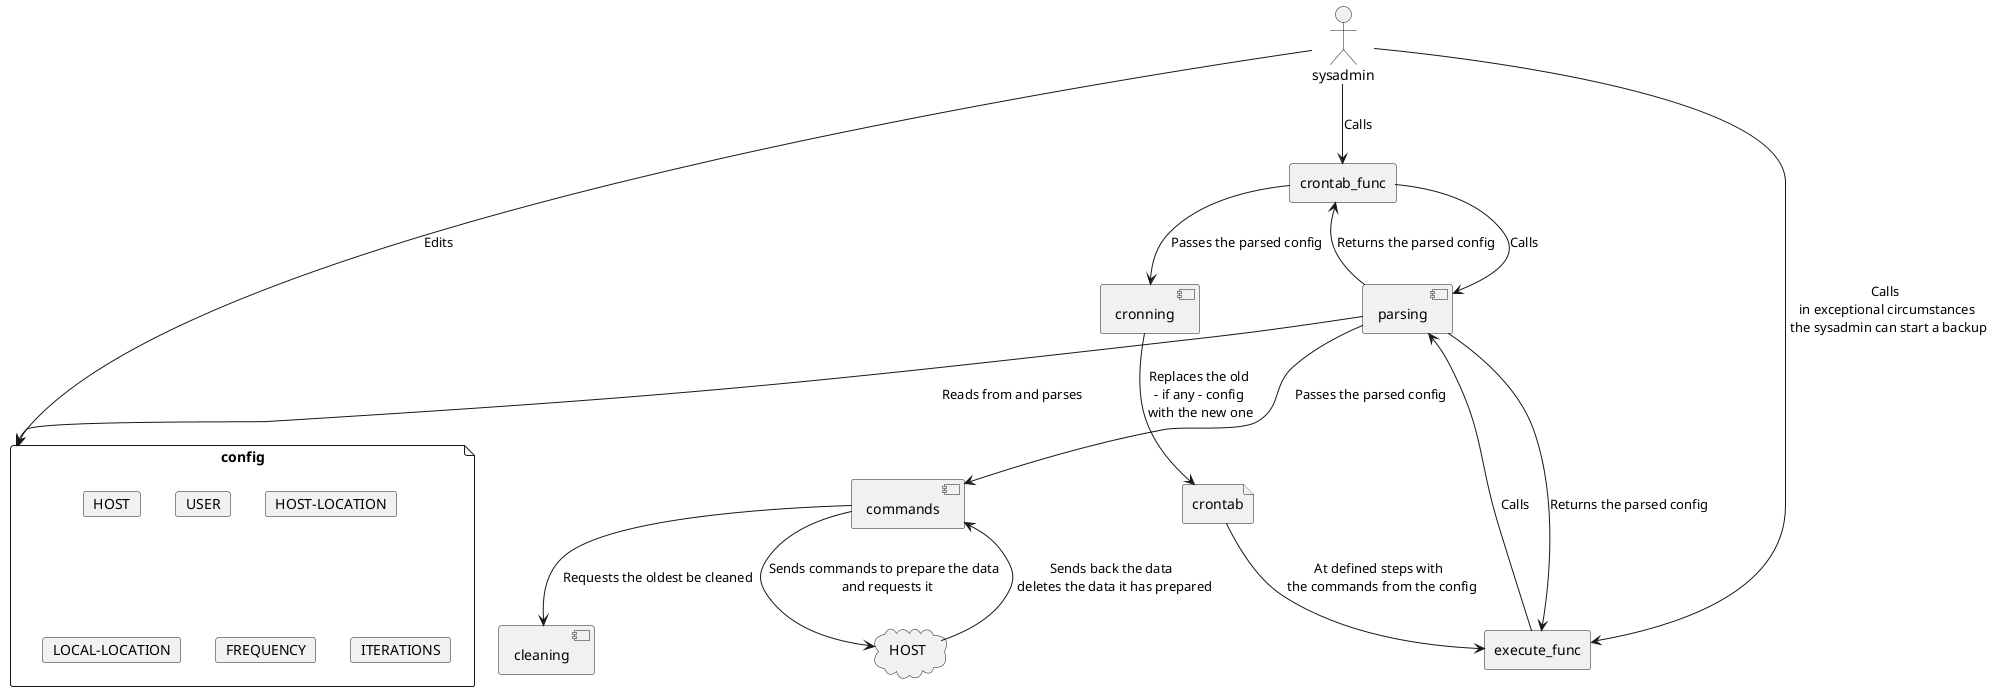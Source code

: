 @startuml sequence diagram
file config as "config" {
    card h as "HOST"
    card "USER"
    card "HOST-LOCATION"
    card "LOCAL-LOCATION"
    card "FREQUENCY"
    card "ITERATIONS"
}
actor sysadmin
file crontab 
agent crontab_func
agent execute_func
component parsing
component cleaning
component cronning
component commands
cloud "HOST"

sysadmin --> config : "Edits"
sysadmin --> crontab_func : "Calls"
crontab_func --> parsing : "Calls"
parsing --> config : "Reads from and parses"
parsing --> crontab_func : "Returns the parsed config"
crontab_func --> cronning : "Passes the parsed config"
cronning --> crontab : "Replaces the old \n- if any - config \nwith the new one"
crontab --> execute_func : "At defined steps with \n the commands from the config"
sysadmin --> execute_func : "Calls \n in exceptional circumstances \n the sysadmin can start a backup"
execute_func --> parsing : "Calls"
parsing --> execute_func : "Returns the parsed config"
parsing --> commands : "Passes the parsed config"
commands --> HOST : "Sends commands to prepare the data \n and requests it"
HOST --> commands : "Sends back the data \n deletes the data it has prepared"
commands --> cleaning : "Requests the oldest be cleaned"
@enduml